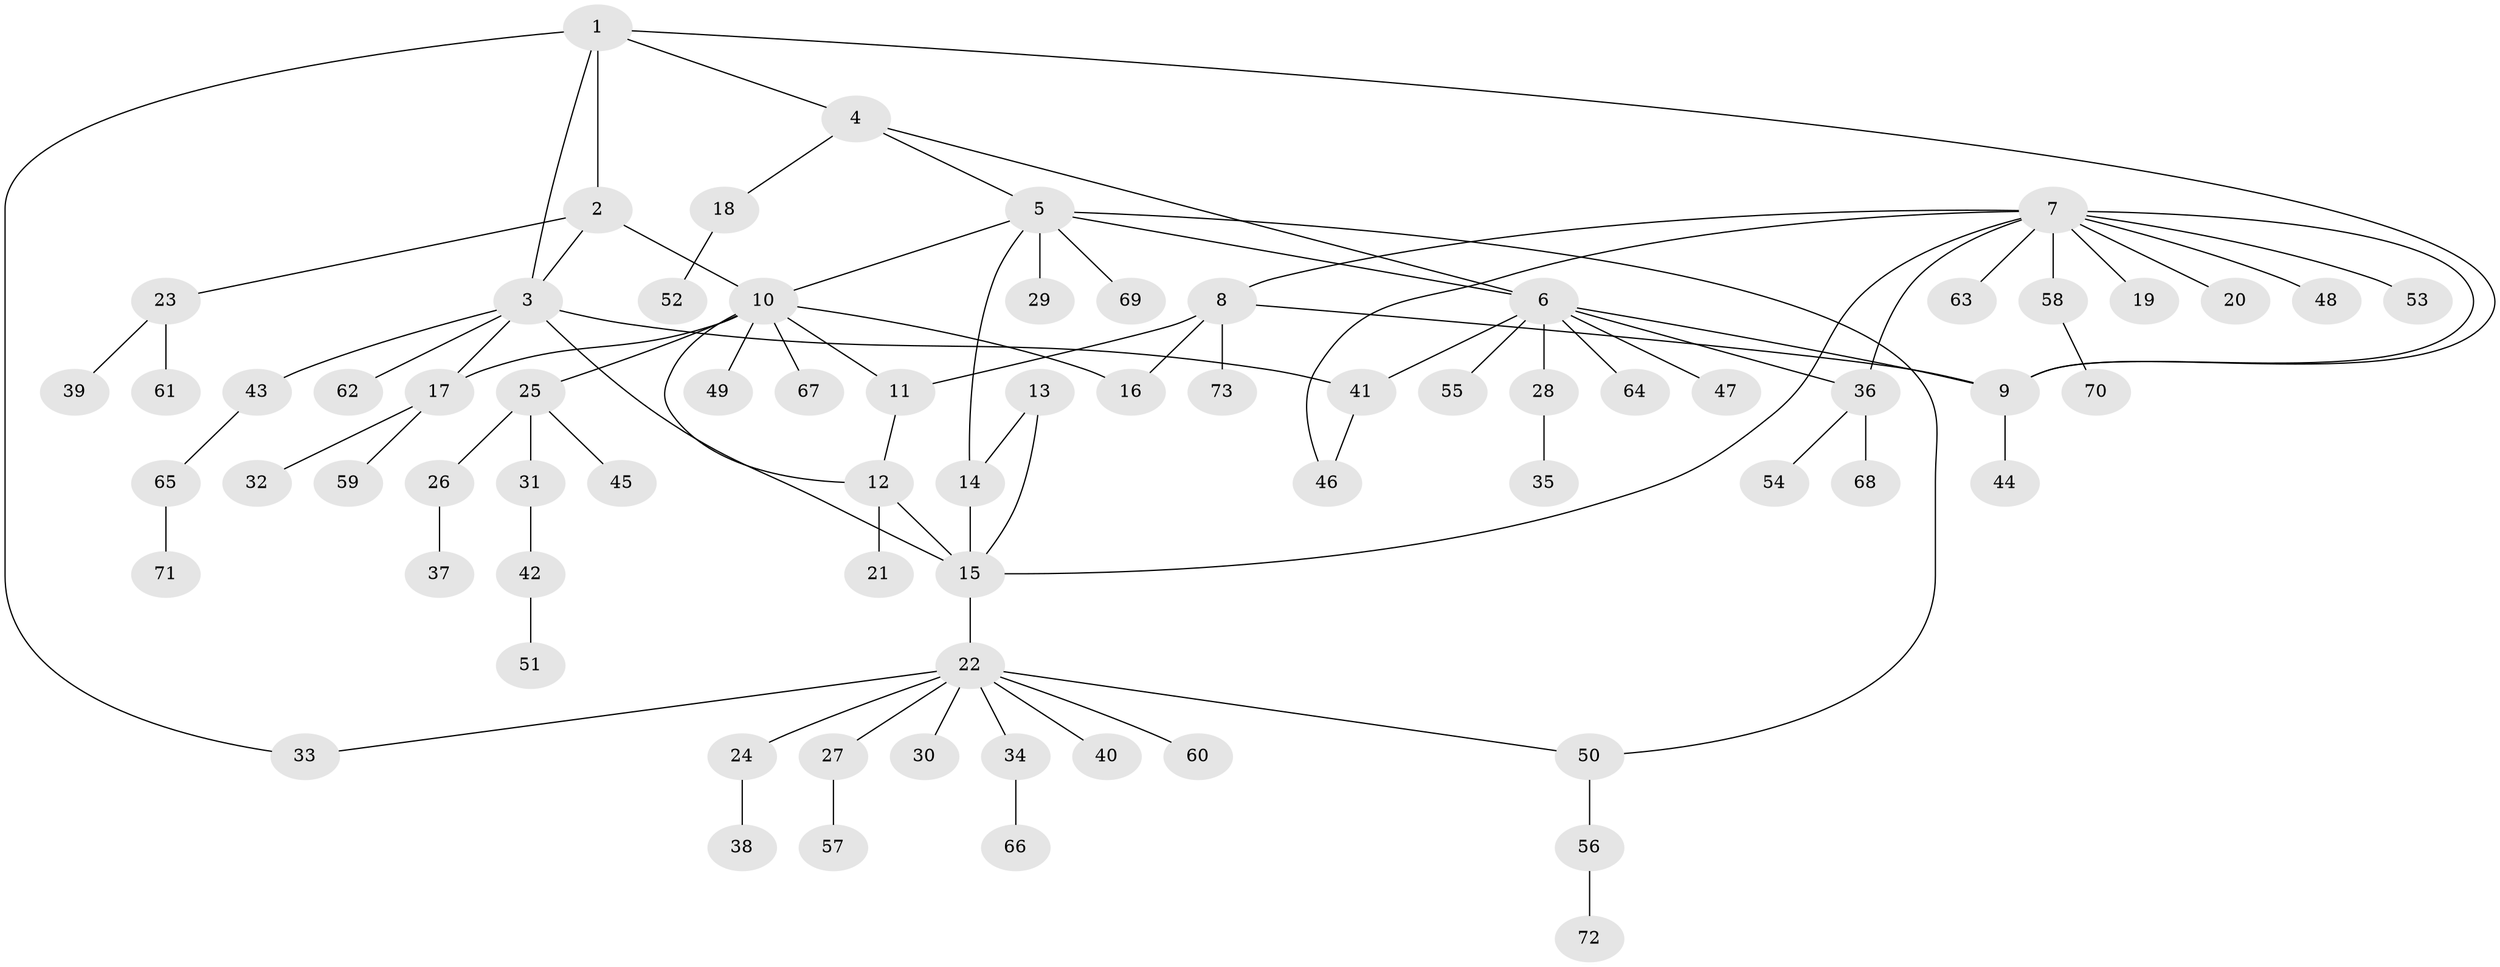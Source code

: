 // Generated by graph-tools (version 1.1) at 2025/26/03/09/25 03:26:37]
// undirected, 73 vertices, 90 edges
graph export_dot {
graph [start="1"]
  node [color=gray90,style=filled];
  1;
  2;
  3;
  4;
  5;
  6;
  7;
  8;
  9;
  10;
  11;
  12;
  13;
  14;
  15;
  16;
  17;
  18;
  19;
  20;
  21;
  22;
  23;
  24;
  25;
  26;
  27;
  28;
  29;
  30;
  31;
  32;
  33;
  34;
  35;
  36;
  37;
  38;
  39;
  40;
  41;
  42;
  43;
  44;
  45;
  46;
  47;
  48;
  49;
  50;
  51;
  52;
  53;
  54;
  55;
  56;
  57;
  58;
  59;
  60;
  61;
  62;
  63;
  64;
  65;
  66;
  67;
  68;
  69;
  70;
  71;
  72;
  73;
  1 -- 2;
  1 -- 3;
  1 -- 4;
  1 -- 9;
  1 -- 33;
  2 -- 3;
  2 -- 10;
  2 -- 23;
  3 -- 15;
  3 -- 17;
  3 -- 41;
  3 -- 43;
  3 -- 62;
  4 -- 5;
  4 -- 6;
  4 -- 18;
  5 -- 6;
  5 -- 10;
  5 -- 14;
  5 -- 29;
  5 -- 50;
  5 -- 69;
  6 -- 9;
  6 -- 28;
  6 -- 36;
  6 -- 41;
  6 -- 47;
  6 -- 55;
  6 -- 64;
  7 -- 8;
  7 -- 9;
  7 -- 15;
  7 -- 19;
  7 -- 20;
  7 -- 36;
  7 -- 46;
  7 -- 48;
  7 -- 53;
  7 -- 58;
  7 -- 63;
  8 -- 9;
  8 -- 11;
  8 -- 16;
  8 -- 73;
  9 -- 44;
  10 -- 11;
  10 -- 12;
  10 -- 16;
  10 -- 17;
  10 -- 25;
  10 -- 49;
  10 -- 67;
  11 -- 12;
  12 -- 15;
  12 -- 21;
  13 -- 14;
  13 -- 15;
  14 -- 15;
  15 -- 22;
  17 -- 32;
  17 -- 59;
  18 -- 52;
  22 -- 24;
  22 -- 27;
  22 -- 30;
  22 -- 33;
  22 -- 34;
  22 -- 40;
  22 -- 50;
  22 -- 60;
  23 -- 39;
  23 -- 61;
  24 -- 38;
  25 -- 26;
  25 -- 31;
  25 -- 45;
  26 -- 37;
  27 -- 57;
  28 -- 35;
  31 -- 42;
  34 -- 66;
  36 -- 54;
  36 -- 68;
  41 -- 46;
  42 -- 51;
  43 -- 65;
  50 -- 56;
  56 -- 72;
  58 -- 70;
  65 -- 71;
}

